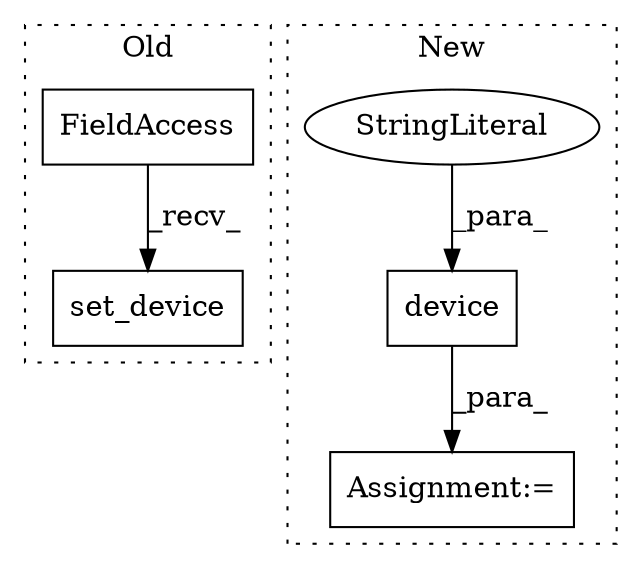 digraph G {
subgraph cluster0 {
1 [label="set_device" a="32" s="2503,2520" l="11,1" shape="box"];
3 [label="FieldAccess" a="22" s="2492" l="10" shape="box"];
label = "Old";
style="dotted";
}
subgraph cluster1 {
2 [label="device" a="32" s="2453,2466" l="7,1" shape="box"];
4 [label="Assignment:=" a="7" s="2446" l="1" shape="box"];
5 [label="StringLiteral" a="45" s="2460" l="6" shape="ellipse"];
label = "New";
style="dotted";
}
2 -> 4 [label="_para_"];
3 -> 1 [label="_recv_"];
5 -> 2 [label="_para_"];
}